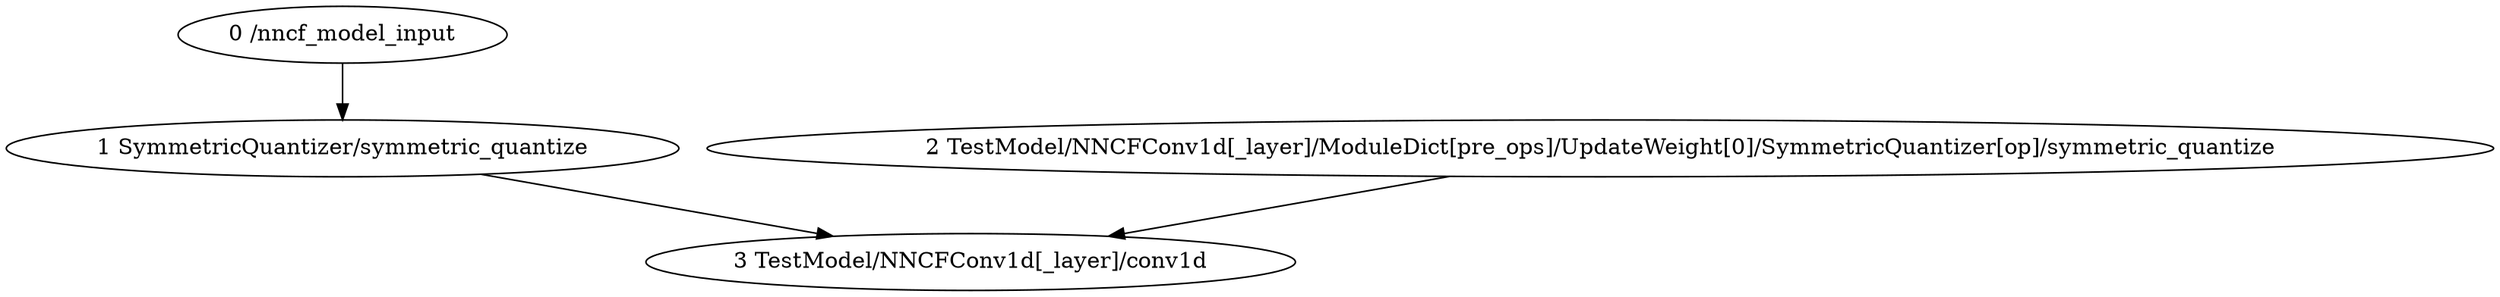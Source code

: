 strict digraph  {
"0 /nncf_model_input" [id=0, scope="", type=nncf_model_input];
"1 SymmetricQuantizer/symmetric_quantize" [id=1, scope=SymmetricQuantizer, type=symmetric_quantize];
"2 TestModel/NNCFConv1d[_layer]/ModuleDict[pre_ops]/UpdateWeight[0]/SymmetricQuantizer[op]/symmetric_quantize" [id=2, scope="TestModel/NNCFConv1d[_layer]/ModuleDict[pre_ops]/UpdateWeight[0]/SymmetricQuantizer[op]", type=symmetric_quantize];
"3 TestModel/NNCFConv1d[_layer]/conv1d" [id=3, scope="TestModel/NNCFConv1d[_layer]", type=conv1d];
"0 /nncf_model_input" -> "1 SymmetricQuantizer/symmetric_quantize";
"1 SymmetricQuantizer/symmetric_quantize" -> "3 TestModel/NNCFConv1d[_layer]/conv1d";
"2 TestModel/NNCFConv1d[_layer]/ModuleDict[pre_ops]/UpdateWeight[0]/SymmetricQuantizer[op]/symmetric_quantize" -> "3 TestModel/NNCFConv1d[_layer]/conv1d";
}
